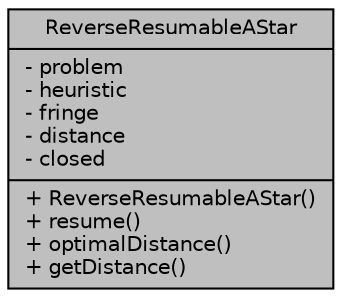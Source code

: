 digraph "ReverseResumableAStar"
{
 // INTERACTIVE_SVG=YES
 // LATEX_PDF_SIZE
  edge [fontname="Helvetica",fontsize="10",labelfontname="Helvetica",labelfontsize="10"];
  node [fontname="Helvetica",fontsize="10",shape=record];
  Node1 [label="{ReverseResumableAStar\n|- problem\l- heuristic\l- fringe\l- distance\l- closed\l|+ ReverseResumableAStar()\l+ resume()\l+ optimalDistance()\l+ getDistance()\l}",height=0.2,width=0.4,color="black", fillcolor="grey75", style="filled", fontcolor="black",tooltip=" "];
}
